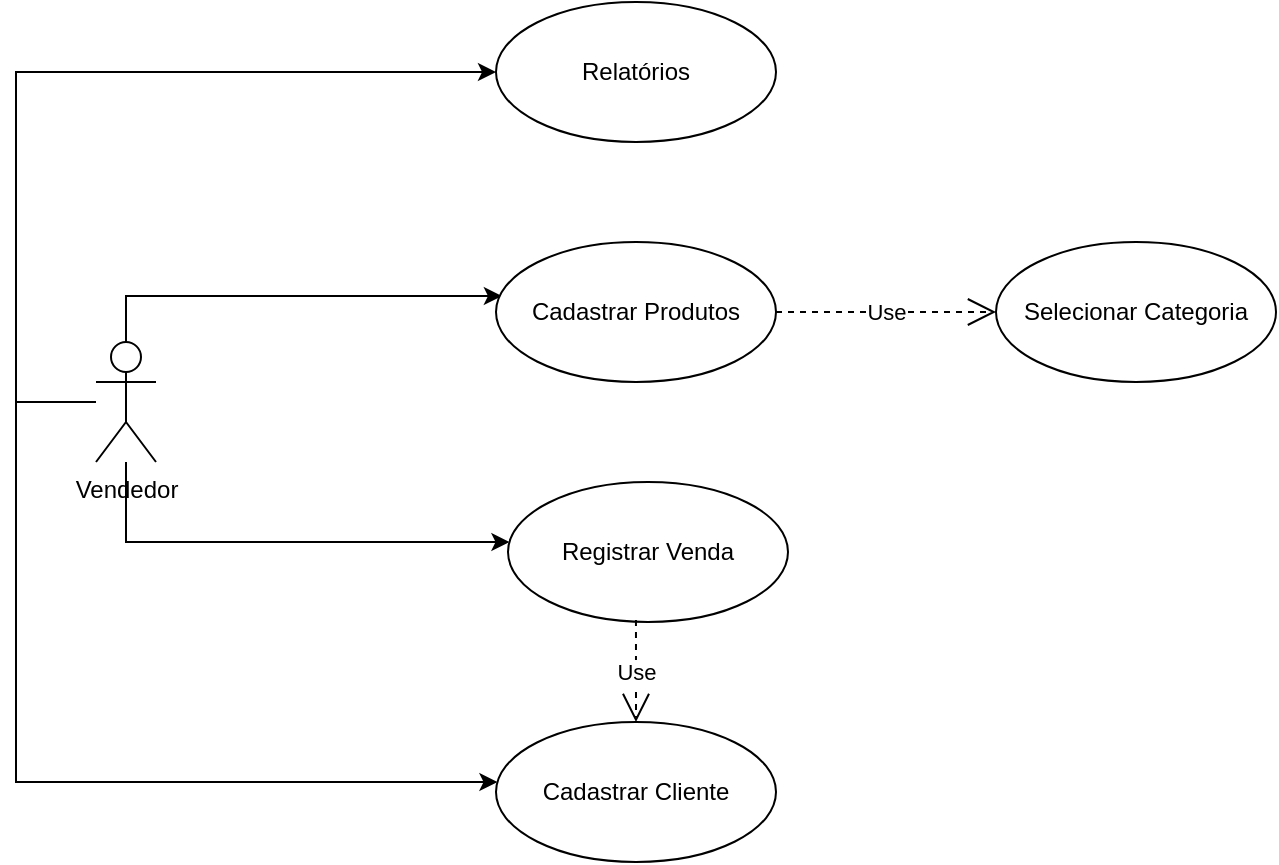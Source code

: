 <mxfile version="14.4.3" type="device"><diagram id="-PlcQlga7ydJO60Ar0bR" name="Página-1"><mxGraphModel dx="868" dy="518" grid="1" gridSize="10" guides="1" tooltips="1" connect="1" arrows="1" fold="1" page="1" pageScale="1" pageWidth="827" pageHeight="1169" math="0" shadow="0"><root><mxCell id="0"/><mxCell id="1" parent="0"/><mxCell id="ociV-6H19WL0hENEbFZ9-5" style="edgeStyle=orthogonalEdgeStyle;rounded=0;orthogonalLoop=1;jettySize=auto;html=1;exitX=0.5;exitY=0.5;exitDx=0;exitDy=0;exitPerimeter=0;entryX=0.021;entryY=0.386;entryDx=0;entryDy=0;entryPerimeter=0;" edge="1" parent="1" source="ociV-6H19WL0hENEbFZ9-1" target="ociV-6H19WL0hENEbFZ9-4"><mxGeometry relative="1" as="geometry"><Array as="points"><mxPoint x="95" y="157"/></Array></mxGeometry></mxCell><mxCell id="ociV-6H19WL0hENEbFZ9-10" style="edgeStyle=orthogonalEdgeStyle;rounded=0;orthogonalLoop=1;jettySize=auto;html=1;" edge="1" parent="1" source="ociV-6H19WL0hENEbFZ9-1" target="ociV-6H19WL0hENEbFZ9-9"><mxGeometry relative="1" as="geometry"><Array as="points"><mxPoint x="95" y="280"/></Array></mxGeometry></mxCell><mxCell id="ociV-6H19WL0hENEbFZ9-12" style="edgeStyle=orthogonalEdgeStyle;rounded=0;orthogonalLoop=1;jettySize=auto;html=1;" edge="1" parent="1" source="ociV-6H19WL0hENEbFZ9-1" target="ociV-6H19WL0hENEbFZ9-11"><mxGeometry relative="1" as="geometry"><Array as="points"><mxPoint x="40" y="210"/><mxPoint x="40" y="400"/></Array></mxGeometry></mxCell><mxCell id="ociV-6H19WL0hENEbFZ9-15" style="edgeStyle=orthogonalEdgeStyle;rounded=0;orthogonalLoop=1;jettySize=auto;html=1;" edge="1" parent="1" source="ociV-6H19WL0hENEbFZ9-1" target="ociV-6H19WL0hENEbFZ9-14"><mxGeometry relative="1" as="geometry"><Array as="points"><mxPoint x="40" y="210"/><mxPoint x="40" y="45"/></Array></mxGeometry></mxCell><mxCell id="ociV-6H19WL0hENEbFZ9-1" value="Vendedor" style="shape=umlActor;verticalLabelPosition=bottom;verticalAlign=top;html=1;" vertex="1" parent="1"><mxGeometry x="80" y="180" width="30" height="60" as="geometry"/></mxCell><mxCell id="ociV-6H19WL0hENEbFZ9-4" value="Cadastrar Produtos" style="ellipse;whiteSpace=wrap;html=1;" vertex="1" parent="1"><mxGeometry x="280" y="130" width="140" height="70" as="geometry"/></mxCell><mxCell id="ociV-6H19WL0hENEbFZ9-6" value="Selecionar Categoria" style="ellipse;whiteSpace=wrap;html=1;" vertex="1" parent="1"><mxGeometry x="530" y="130" width="140" height="70" as="geometry"/></mxCell><mxCell id="ociV-6H19WL0hENEbFZ9-7" value="Use" style="endArrow=open;endSize=12;dashed=1;html=1;" edge="1" parent="1" source="ociV-6H19WL0hENEbFZ9-4" target="ociV-6H19WL0hENEbFZ9-6"><mxGeometry width="160" relative="1" as="geometry"><mxPoint x="340" y="270" as="sourcePoint"/><mxPoint x="500" y="270" as="targetPoint"/><Array as="points"/></mxGeometry></mxCell><mxCell id="ociV-6H19WL0hENEbFZ9-8" style="edgeStyle=orthogonalEdgeStyle;rounded=0;orthogonalLoop=1;jettySize=auto;html=1;exitX=0.5;exitY=1;exitDx=0;exitDy=0;" edge="1" parent="1" source="ociV-6H19WL0hENEbFZ9-4" target="ociV-6H19WL0hENEbFZ9-4"><mxGeometry relative="1" as="geometry"/></mxCell><mxCell id="ociV-6H19WL0hENEbFZ9-9" value="Registrar Venda" style="ellipse;whiteSpace=wrap;html=1;" vertex="1" parent="1"><mxGeometry x="286" y="250" width="140" height="70" as="geometry"/></mxCell><mxCell id="ociV-6H19WL0hENEbFZ9-11" value="Cadastrar Cliente" style="ellipse;whiteSpace=wrap;html=1;" vertex="1" parent="1"><mxGeometry x="280" y="370" width="140" height="70" as="geometry"/></mxCell><mxCell id="ociV-6H19WL0hENEbFZ9-13" value="Use" style="endArrow=open;endSize=12;dashed=1;html=1;exitX=0.457;exitY=0.986;exitDx=0;exitDy=0;exitPerimeter=0;" edge="1" parent="1" source="ociV-6H19WL0hENEbFZ9-9" target="ociV-6H19WL0hENEbFZ9-11"><mxGeometry width="160" relative="1" as="geometry"><mxPoint x="550" y="340" as="sourcePoint"/><mxPoint x="710" y="340" as="targetPoint"/></mxGeometry></mxCell><mxCell id="ociV-6H19WL0hENEbFZ9-14" value="Relatórios" style="ellipse;whiteSpace=wrap;html=1;" vertex="1" parent="1"><mxGeometry x="280" y="10" width="140" height="70" as="geometry"/></mxCell></root></mxGraphModel></diagram></mxfile>